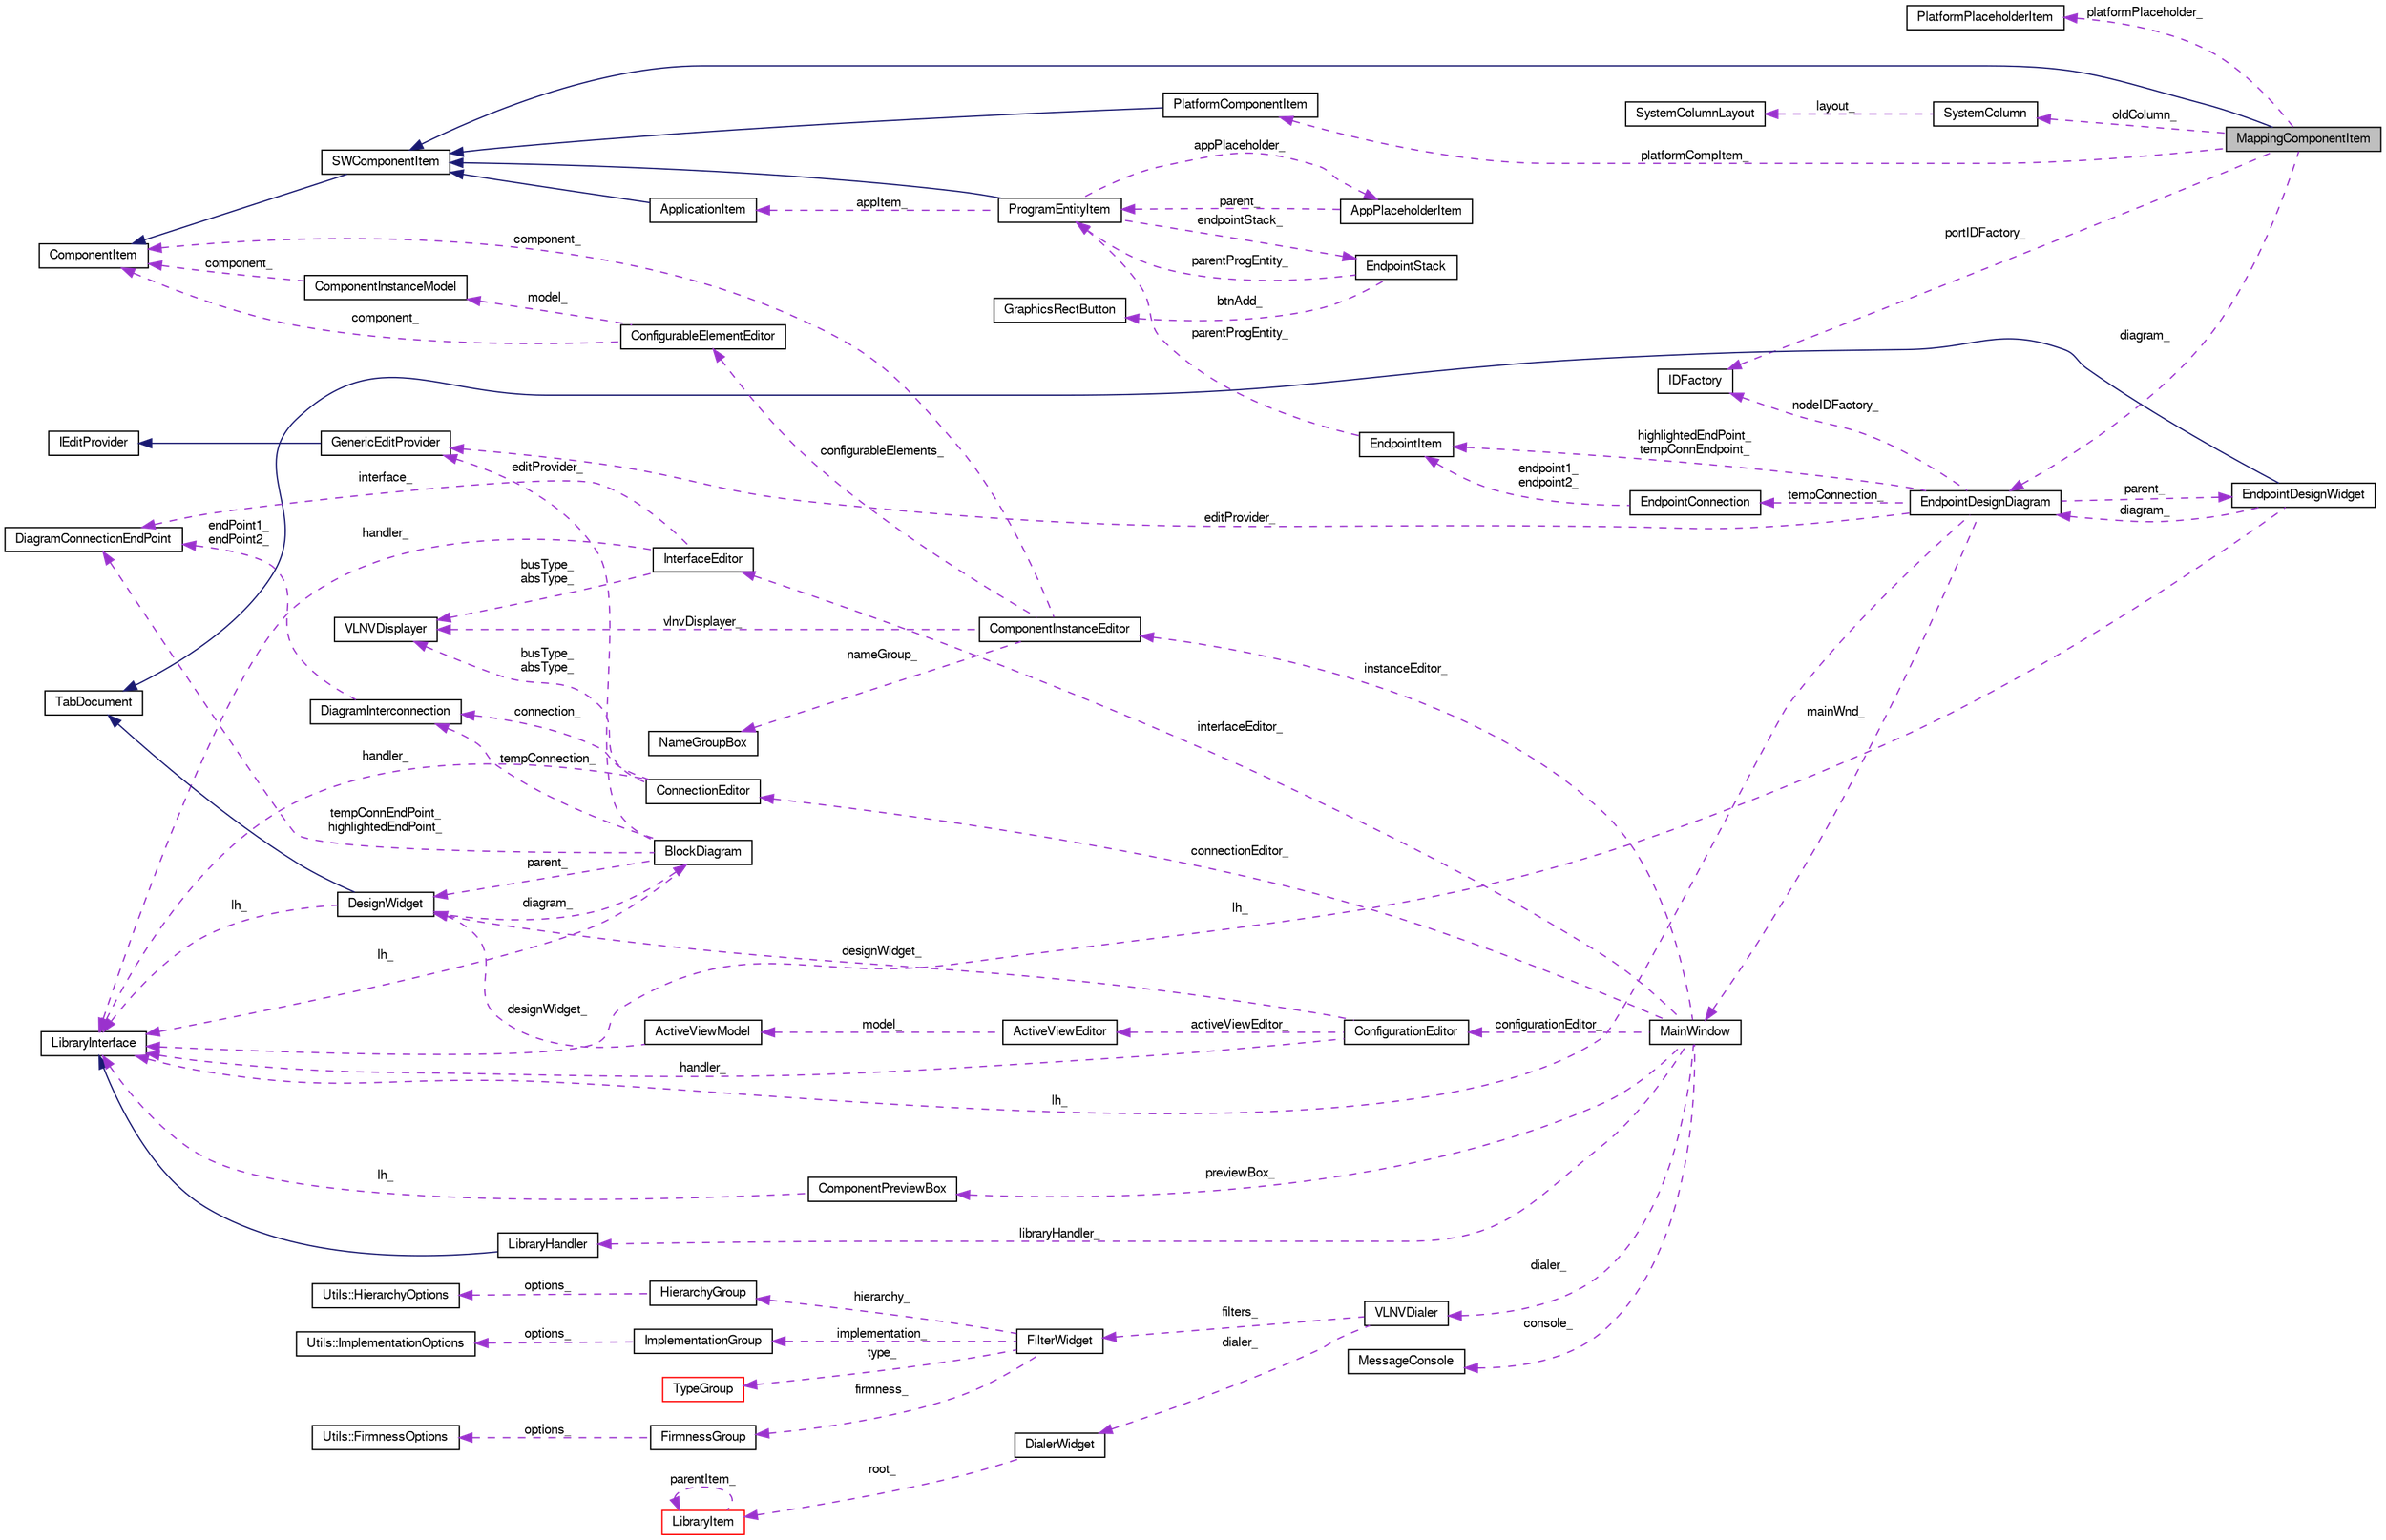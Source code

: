 digraph G
{
  bgcolor="transparent";
  edge [fontname="FreeSans",fontsize=10,labelfontname="FreeSans",labelfontsize=10];
  node [fontname="FreeSans",fontsize=10,shape=record];
  rankdir=LR;
  Node1 [label="MappingComponentItem",height=0.2,width=0.4,color="black", fillcolor="grey75", style="filled" fontcolor="black"];
  Node2 -> Node1 [dir=back,color="midnightblue",fontsize=10,style="solid",fontname="FreeSans"];
  Node2 [label="SWComponentItem",height=0.2,width=0.4,color="black",URL="$class_s_w_component_item.html",tooltip="SWComponentItem class."];
  Node3 -> Node2 [dir=back,color="midnightblue",fontsize=10,style="solid",fontname="FreeSans"];
  Node3 [label="ComponentItem",height=0.2,width=0.4,color="black",URL="$class_component_item.html",tooltip="ComponentItem class."];
  Node4 -> Node1 [dir=back,color="darkorchid3",fontsize=10,style="dashed",label="portIDFactory_",fontname="FreeSans"];
  Node4 [label="IDFactory",height=0.2,width=0.4,color="black",URL="$class_i_d_factory.html",tooltip="IDFactory class."];
  Node5 -> Node1 [dir=back,color="darkorchid3",fontsize=10,style="dashed",label="diagram_",fontname="FreeSans"];
  Node5 [label="EndpointDesignDiagram",height=0.2,width=0.4,color="black",URL="$class_endpoint_design_diagram.html",tooltip="EndpointDesignDiagram class."];
  Node6 -> Node5 [dir=back,color="darkorchid3",fontsize=10,style="dashed",label="highlightedEndPoint_\ntempConnEndpoint_",fontname="FreeSans"];
  Node6 [label="EndpointItem",height=0.2,width=0.4,color="black",URL="$class_endpoint_item.html",tooltip="EndpointItem class."];
  Node7 -> Node6 [dir=back,color="darkorchid3",fontsize=10,style="dashed",label="parentProgEntity_",fontname="FreeSans"];
  Node7 [label="ProgramEntityItem",height=0.2,width=0.4,color="black",URL="$class_program_entity_item.html",tooltip="ProgramEntityItem class."];
  Node2 -> Node7 [dir=back,color="midnightblue",fontsize=10,style="solid",fontname="FreeSans"];
  Node8 -> Node7 [dir=back,color="darkorchid3",fontsize=10,style="dashed",label="appItem_",fontname="FreeSans"];
  Node8 [label="ApplicationItem",height=0.2,width=0.4,color="black",URL="$class_application_item.html",tooltip="ApplicationItem class."];
  Node2 -> Node8 [dir=back,color="midnightblue",fontsize=10,style="solid",fontname="FreeSans"];
  Node9 -> Node7 [dir=back,color="darkorchid3",fontsize=10,style="dashed",label="appPlaceholder_",fontname="FreeSans"];
  Node9 [label="AppPlaceholderItem",height=0.2,width=0.4,color="black",URL="$class_app_placeholder_item.html",tooltip="AppPlaceholderItem class."];
  Node7 -> Node9 [dir=back,color="darkorchid3",fontsize=10,style="dashed",label="parent_",fontname="FreeSans"];
  Node10 -> Node7 [dir=back,color="darkorchid3",fontsize=10,style="dashed",label="endpointStack_",fontname="FreeSans"];
  Node10 [label="EndpointStack",height=0.2,width=0.4,color="black",URL="$class_endpoint_stack.html",tooltip="EndpointStack class."];
  Node7 -> Node10 [dir=back,color="darkorchid3",fontsize=10,style="dashed",label="parentProgEntity_",fontname="FreeSans"];
  Node11 -> Node10 [dir=back,color="darkorchid3",fontsize=10,style="dashed",label="btnAdd_",fontname="FreeSans"];
  Node11 [label="GraphicsRectButton",height=0.2,width=0.4,color="black",URL="$class_graphics_rect_button.html",tooltip="GraphicsRectButton class."];
  Node4 -> Node5 [dir=back,color="darkorchid3",fontsize=10,style="dashed",label="nodeIDFactory_",fontname="FreeSans"];
  Node12 -> Node5 [dir=back,color="darkorchid3",fontsize=10,style="dashed",label="lh_",fontname="FreeSans"];
  Node12 [label="LibraryInterface",height=0.2,width=0.4,color="black",URL="$class_library_interface.html",tooltip="LibraryInterface defines an interface to operate the IP-Xact-library."];
  Node13 -> Node5 [dir=back,color="darkorchid3",fontsize=10,style="dashed",label="tempConnection_",fontname="FreeSans"];
  Node13 [label="EndpointConnection",height=0.2,width=0.4,color="black",URL="$class_endpoint_connection.html",tooltip="EndpointConnection class."];
  Node6 -> Node13 [dir=back,color="darkorchid3",fontsize=10,style="dashed",label="endpoint1_\nendpoint2_",fontname="FreeSans"];
  Node14 -> Node5 [dir=back,color="darkorchid3",fontsize=10,style="dashed",label="parent_",fontname="FreeSans"];
  Node14 [label="EndpointDesignWidget",height=0.2,width=0.4,color="black",URL="$class_endpoint_design_widget.html",tooltip="EndpointDesignWidget class."];
  Node15 -> Node14 [dir=back,color="midnightblue",fontsize=10,style="solid",fontname="FreeSans"];
  Node15 [label="TabDocument",height=0.2,width=0.4,color="black",URL="$class_tab_document.html",tooltip="TabDocument class."];
  Node5 -> Node14 [dir=back,color="darkorchid3",fontsize=10,style="dashed",label="diagram_",fontname="FreeSans"];
  Node12 -> Node14 [dir=back,color="darkorchid3",fontsize=10,style="dashed",label="lh_",fontname="FreeSans"];
  Node16 -> Node5 [dir=back,color="darkorchid3",fontsize=10,style="dashed",label="editProvider_",fontname="FreeSans"];
  Node16 [label="GenericEditProvider",height=0.2,width=0.4,color="black",URL="$class_generic_edit_provider.html",tooltip="GenericEditProvider class."];
  Node17 -> Node16 [dir=back,color="midnightblue",fontsize=10,style="solid",fontname="FreeSans"];
  Node17 [label="IEditProvider",height=0.2,width=0.4,color="black",URL="$class_i_edit_provider.html",tooltip="IEditProvider interface."];
  Node18 -> Node5 [dir=back,color="darkorchid3",fontsize=10,style="dashed",label="mainWnd_",fontname="FreeSans"];
  Node18 [label="MainWindow",height=0.2,width=0.4,color="black",URL="$class_main_window.html"];
  Node19 -> Node18 [dir=back,color="darkorchid3",fontsize=10,style="dashed",label="dialer_",fontname="FreeSans"];
  Node19 [label="VLNVDialer",height=0.2,width=0.4,color="black",URL="$class_v_l_n_v_dialer.html",tooltip="VLNVDialer is used to set options that specify what objects to display in library..."];
  Node20 -> Node19 [dir=back,color="darkorchid3",fontsize=10,style="dashed",label="filters_",fontname="FreeSans"];
  Node20 [label="FilterWidget",height=0.2,width=0.4,color="black",URL="$class_filter_widget.html",tooltip="Contains the widgets to set the filter options for VLNVDialer."];
  Node21 -> Node20 [dir=back,color="darkorchid3",fontsize=10,style="dashed",label="implementation_",fontname="FreeSans"];
  Node21 [label="ImplementationGroup",height=0.2,width=0.4,color="black",URL="$class_implementation_group.html",tooltip="Contains check boxes to set the firmness options for VLNVDialer."];
  Node22 -> Node21 [dir=back,color="darkorchid3",fontsize=10,style="dashed",label="options_",fontname="FreeSans"];
  Node22 [label="Utils::ImplementationOptions",height=0.2,width=0.4,color="black",URL="$struct_utils_1_1_implementation_options.html",tooltip="Contains firmness search settings."];
  Node23 -> Node20 [dir=back,color="darkorchid3",fontsize=10,style="dashed",label="hierarchy_",fontname="FreeSans"];
  Node23 [label="HierarchyGroup",height=0.2,width=0.4,color="black",URL="$class_hierarchy_group.html",tooltip="Contains the check boxes to set the hierarchy options for VLNVDialer."];
  Node24 -> Node23 [dir=back,color="darkorchid3",fontsize=10,style="dashed",label="options_",fontname="FreeSans"];
  Node24 [label="Utils::HierarchyOptions",height=0.2,width=0.4,color="black",URL="$struct_utils_1_1_hierarchy_options.html",tooltip="Contains the search settings for hierarchy."];
  Node25 -> Node20 [dir=back,color="darkorchid3",fontsize=10,style="dashed",label="firmness_",fontname="FreeSans"];
  Node25 [label="FirmnessGroup",height=0.2,width=0.4,color="black",URL="$class_firmness_group.html",tooltip="Contains the check boxes to set the re-usability options for VLNVDialer."];
  Node26 -> Node25 [dir=back,color="darkorchid3",fontsize=10,style="dashed",label="options_",fontname="FreeSans"];
  Node26 [label="Utils::FirmnessOptions",height=0.2,width=0.4,color="black",URL="$struct_utils_1_1_firmness_options.html",tooltip="Contains the Re-usability search filters."];
  Node27 -> Node20 [dir=back,color="darkorchid3",fontsize=10,style="dashed",label="type_",fontname="FreeSans"];
  Node27 [label="TypeGroup",height=0.2,width=0.4,color="red",URL="$class_type_group.html",tooltip="Contains the check boxes to set the type options for VLNVDialer."];
  Node28 -> Node19 [dir=back,color="darkorchid3",fontsize=10,style="dashed",label="dialer_",fontname="FreeSans"];
  Node28 [label="DialerWidget",height=0.2,width=0.4,color="black",URL="$class_dialer_widget.html",tooltip="Contains the combo boxes to set search settings for vlnv-fields."];
  Node29 -> Node28 [dir=back,color="darkorchid3",fontsize=10,style="dashed",label="root_",fontname="FreeSans"];
  Node29 [label="LibraryItem",height=0.2,width=0.4,color="red",URL="$class_library_item.html",tooltip="LibraryItem class is used to create the hierarchical structure of component library..."];
  Node29 -> Node29 [dir=back,color="darkorchid3",fontsize=10,style="dashed",label="parentItem_",fontname="FreeSans"];
  Node30 -> Node18 [dir=back,color="darkorchid3",fontsize=10,style="dashed",label="configurationEditor_",fontname="FreeSans"];
  Node30 [label="ConfigurationEditor",height=0.2,width=0.4,color="black",URL="$class_configuration_editor.html",tooltip="Editor to edit the design configurations for component."];
  Node31 -> Node30 [dir=back,color="darkorchid3",fontsize=10,style="dashed",label="designWidget_",fontname="FreeSans"];
  Node31 [label="DesignWidget",height=0.2,width=0.4,color="black",URL="$class_design_widget.html",tooltip="DesignWidget is used to edit and view one design."];
  Node15 -> Node31 [dir=back,color="midnightblue",fontsize=10,style="solid",fontname="FreeSans"];
  Node12 -> Node31 [dir=back,color="darkorchid3",fontsize=10,style="dashed",label="lh_",fontname="FreeSans"];
  Node32 -> Node31 [dir=back,color="darkorchid3",fontsize=10,style="dashed",label="diagram_",fontname="FreeSans"];
  Node32 [label="BlockDiagram",height=0.2,width=0.4,color="black",URL="$class_block_diagram.html",tooltip="BlockDiagram is a graphical view to a design."];
  Node31 -> Node32 [dir=back,color="darkorchid3",fontsize=10,style="dashed",label="parent_",fontname="FreeSans"];
  Node33 -> Node32 [dir=back,color="darkorchid3",fontsize=10,style="dashed",label="tempConnection_",fontname="FreeSans"];
  Node33 [label="DiagramInterconnection",height=0.2,width=0.4,color="black",URL="$class_diagram_interconnection.html",tooltip="DiagramInterconnection represents graphically an IP-XACT interconnection."];
  Node34 -> Node33 [dir=back,color="darkorchid3",fontsize=10,style="dashed",label="endPoint1_\nendPoint2_",fontname="FreeSans"];
  Node34 [label="DiagramConnectionEndPoint",height=0.2,width=0.4,color="black",URL="$class_diagram_connection_end_point.html",tooltip="DiagramConnectionEndPoint interface."];
  Node12 -> Node32 [dir=back,color="darkorchid3",fontsize=10,style="dashed",label="lh_",fontname="FreeSans"];
  Node34 -> Node32 [dir=back,color="darkorchid3",fontsize=10,style="dashed",label="tempConnEndPoint_\nhighlightedEndPoint_",fontname="FreeSans"];
  Node16 -> Node32 [dir=back,color="darkorchid3",fontsize=10,style="dashed",label="editProvider_",fontname="FreeSans"];
  Node12 -> Node30 [dir=back,color="darkorchid3",fontsize=10,style="dashed",label="handler_",fontname="FreeSans"];
  Node35 -> Node30 [dir=back,color="darkorchid3",fontsize=10,style="dashed",label="activeViewEditor_",fontname="FreeSans"];
  Node35 [label="ActiveViewEditor",height=0.2,width=0.4,color="black",URL="$class_active_view_editor.html",tooltip="Editor to set the active views for component instances."];
  Node36 -> Node35 [dir=back,color="darkorchid3",fontsize=10,style="dashed",label="model_",fontname="FreeSans"];
  Node36 [label="ActiveViewModel",height=0.2,width=0.4,color="black",URL="$class_active_view_model.html",tooltip="Model that contains the items to set the active views for component instances."];
  Node31 -> Node36 [dir=back,color="darkorchid3",fontsize=10,style="dashed",label="designWidget_",fontname="FreeSans"];
  Node37 -> Node18 [dir=back,color="darkorchid3",fontsize=10,style="dashed",label="instanceEditor_",fontname="FreeSans"];
  Node37 [label="ComponentInstanceEditor",height=0.2,width=0.4,color="black",URL="$class_component_instance_editor.html",tooltip="Editor to edit the details of a component instance within a design."];
  Node3 -> Node37 [dir=back,color="darkorchid3",fontsize=10,style="dashed",label="component_",fontname="FreeSans"];
  Node38 -> Node37 [dir=back,color="darkorchid3",fontsize=10,style="dashed",label="vlnvDisplayer_",fontname="FreeSans"];
  Node38 [label="VLNVDisplayer",height=0.2,width=0.4,color="black",URL="$class_v_l_n_v_displayer.html",tooltip="VLNVDisplayer is a widget to display a vlnv tag in a GUI item."];
  Node39 -> Node37 [dir=back,color="darkorchid3",fontsize=10,style="dashed",label="nameGroup_",fontname="FreeSans"];
  Node39 [label="NameGroupBox",height=0.2,width=0.4,color="black",URL="$class_name_group_box.html",tooltip="NameGroupBox is widget to edit a spirit:nameGroup element in IP-Xact."];
  Node40 -> Node37 [dir=back,color="darkorchid3",fontsize=10,style="dashed",label="configurableElements_",fontname="FreeSans"];
  Node40 [label="ConfigurableElementEditor",height=0.2,width=0.4,color="black",URL="$class_configurable_element_editor.html",tooltip="Editor for configurable elements of a component instance."];
  Node3 -> Node40 [dir=back,color="darkorchid3",fontsize=10,style="dashed",label="component_",fontname="FreeSans"];
  Node41 -> Node40 [dir=back,color="darkorchid3",fontsize=10,style="dashed",label="model_",fontname="FreeSans"];
  Node41 [label="ComponentInstanceModel",height=0.2,width=0.4,color="black",URL="$class_component_instance_model.html",tooltip="Model class to manage the configurable element values being edited."];
  Node3 -> Node41 [dir=back,color="darkorchid3",fontsize=10,style="dashed",label="component_",fontname="FreeSans"];
  Node42 -> Node18 [dir=back,color="darkorchid3",fontsize=10,style="dashed",label="connectionEditor_",fontname="FreeSans"];
  Node42 [label="ConnectionEditor",height=0.2,width=0.4,color="black",URL="$class_connection_editor.html",tooltip="Editor to display/edit details of a connection."];
  Node12 -> Node42 [dir=back,color="darkorchid3",fontsize=10,style="dashed",label="handler_",fontname="FreeSans"];
  Node33 -> Node42 [dir=back,color="darkorchid3",fontsize=10,style="dashed",label="connection_",fontname="FreeSans"];
  Node38 -> Node42 [dir=back,color="darkorchid3",fontsize=10,style="dashed",label="busType_\nabsType_",fontname="FreeSans"];
  Node43 -> Node18 [dir=back,color="darkorchid3",fontsize=10,style="dashed",label="libraryHandler_",fontname="FreeSans"];
  Node43 [label="LibraryHandler",height=0.2,width=0.4,color="black",URL="$class_library_handler.html",tooltip="LibraryHandler is the class that implements the services to manage library."];
  Node12 -> Node43 [dir=back,color="midnightblue",fontsize=10,style="solid",fontname="FreeSans"];
  Node44 -> Node18 [dir=back,color="darkorchid3",fontsize=10,style="dashed",label="interfaceEditor_",fontname="FreeSans"];
  Node44 [label="InterfaceEditor",height=0.2,width=0.4,color="black",URL="$class_interface_editor.html",tooltip="Editor to display/edit the details of a bus interface."];
  Node12 -> Node44 [dir=back,color="darkorchid3",fontsize=10,style="dashed",label="handler_",fontname="FreeSans"];
  Node38 -> Node44 [dir=back,color="darkorchid3",fontsize=10,style="dashed",label="busType_\nabsType_",fontname="FreeSans"];
  Node34 -> Node44 [dir=back,color="darkorchid3",fontsize=10,style="dashed",label="interface_",fontname="FreeSans"];
  Node45 -> Node18 [dir=back,color="darkorchid3",fontsize=10,style="dashed",label="previewBox_",fontname="FreeSans"];
  Node45 [label="ComponentPreviewBox",height=0.2,width=0.4,color="black",URL="$class_component_preview_box.html",tooltip="ComponentPreviewBox class."];
  Node12 -> Node45 [dir=back,color="darkorchid3",fontsize=10,style="dashed",label="lh_",fontname="FreeSans"];
  Node46 -> Node18 [dir=back,color="darkorchid3",fontsize=10,style="dashed",label="console_",fontname="FreeSans"];
  Node46 [label="MessageConsole",height=0.2,width=0.4,color="black",URL="$class_message_console.html",tooltip="This widget is used to print event information to the user."];
  Node47 -> Node1 [dir=back,color="darkorchid3",fontsize=10,style="dashed",label="platformPlaceholder_",fontname="FreeSans"];
  Node47 [label="PlatformPlaceholderItem",height=0.2,width=0.4,color="black",URL="$class_platform_placeholder_item.html",tooltip="PlatformPlaceholderItem class."];
  Node48 -> Node1 [dir=back,color="darkorchid3",fontsize=10,style="dashed",label="platformCompItem_",fontname="FreeSans"];
  Node48 [label="PlatformComponentItem",height=0.2,width=0.4,color="black",URL="$class_platform_component_item.html",tooltip="PlatformComponentItem class."];
  Node2 -> Node48 [dir=back,color="midnightblue",fontsize=10,style="solid",fontname="FreeSans"];
  Node49 -> Node1 [dir=back,color="darkorchid3",fontsize=10,style="dashed",label="oldColumn_",fontname="FreeSans"];
  Node49 [label="SystemColumn",height=0.2,width=0.4,color="black",URL="$class_system_column.html",tooltip="SystemColumn class."];
  Node50 -> Node49 [dir=back,color="darkorchid3",fontsize=10,style="dashed",label="layout_",fontname="FreeSans"];
  Node50 [label="SystemColumnLayout",height=0.2,width=0.4,color="black",URL="$class_system_column_layout.html",tooltip="SystemColumnLayout class."];
}
